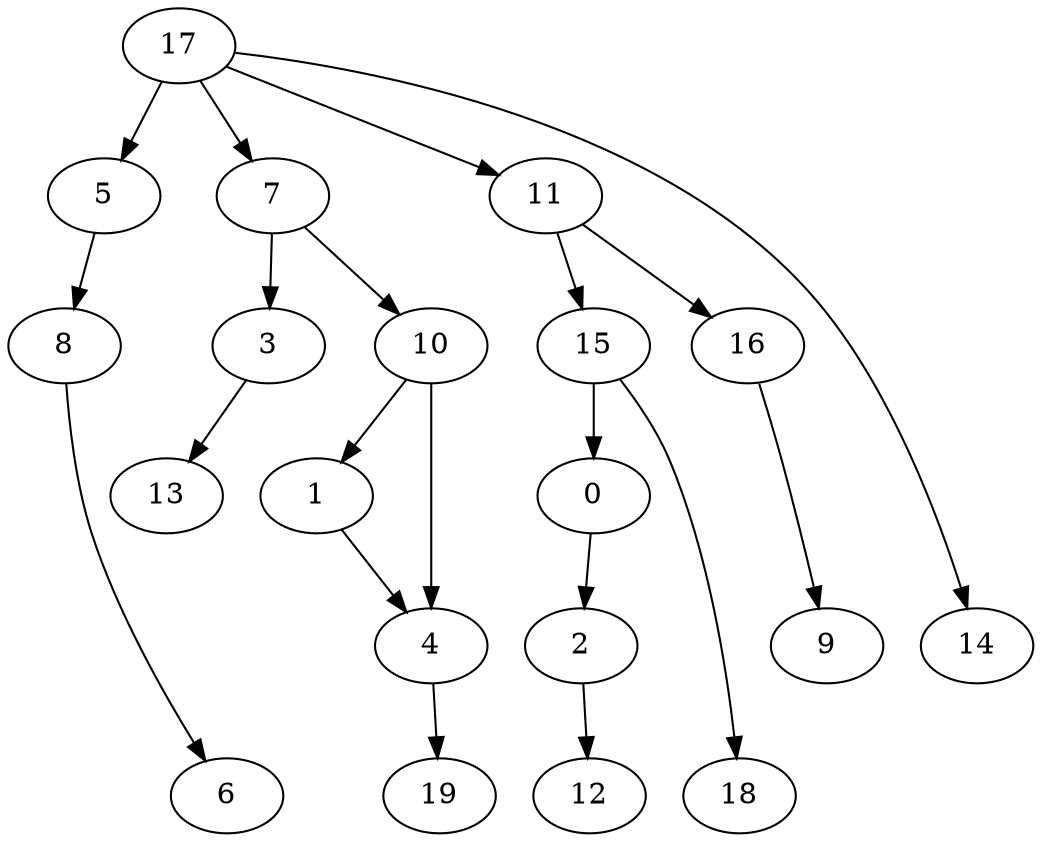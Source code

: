 digraph g {
0;
1;
2;
3;
4;
5;
6;
7;
8;
9;
10;
11;
12;
13;
14;
15;
16;
17;
18;
19;
0 -> 2 [weight=0];
1 -> 4 [weight=0];
2 -> 12 [weight=0];
3 -> 13 [weight=0];
4 -> 19 [weight=0];
5 -> 8 [weight=0];
7 -> 3 [weight=0];
7 -> 10 [weight=0];
8 -> 6 [weight=0];
10 -> 1 [weight=0];
10 -> 4 [weight=1];
11 -> 15 [weight=0];
11 -> 16 [weight=0];
15 -> 0 [weight=1];
15 -> 18 [weight=0];
16 -> 9 [weight=0];
17 -> 14 [weight=0];
17 -> 5 [weight=0];
17 -> 7 [weight=0];
17 -> 11 [weight=0];
}
